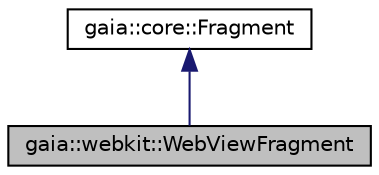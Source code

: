 digraph G
{
  edge [fontname="Helvetica",fontsize="10",labelfontname="Helvetica",labelfontsize="10"];
  node [fontname="Helvetica",fontsize="10",shape=record];
  Node1 [label="gaia::webkit::WebViewFragment",height=0.2,width=0.4,color="black", fillcolor="grey75", style="filled" fontcolor="black"];
  Node2 -> Node1 [dir=back,color="midnightblue",fontsize="10",style="solid",fontname="Helvetica"];
  Node2 [label="gaia::core::Fragment",height=0.2,width=0.4,color="black", fillcolor="white", style="filled",URL="$d7/dc0/classgaia_1_1core_1_1_fragment.html",tooltip="A Fragment is a piece of an application&#39;s user interface or behavior that can be placed in an Page..."];
}
